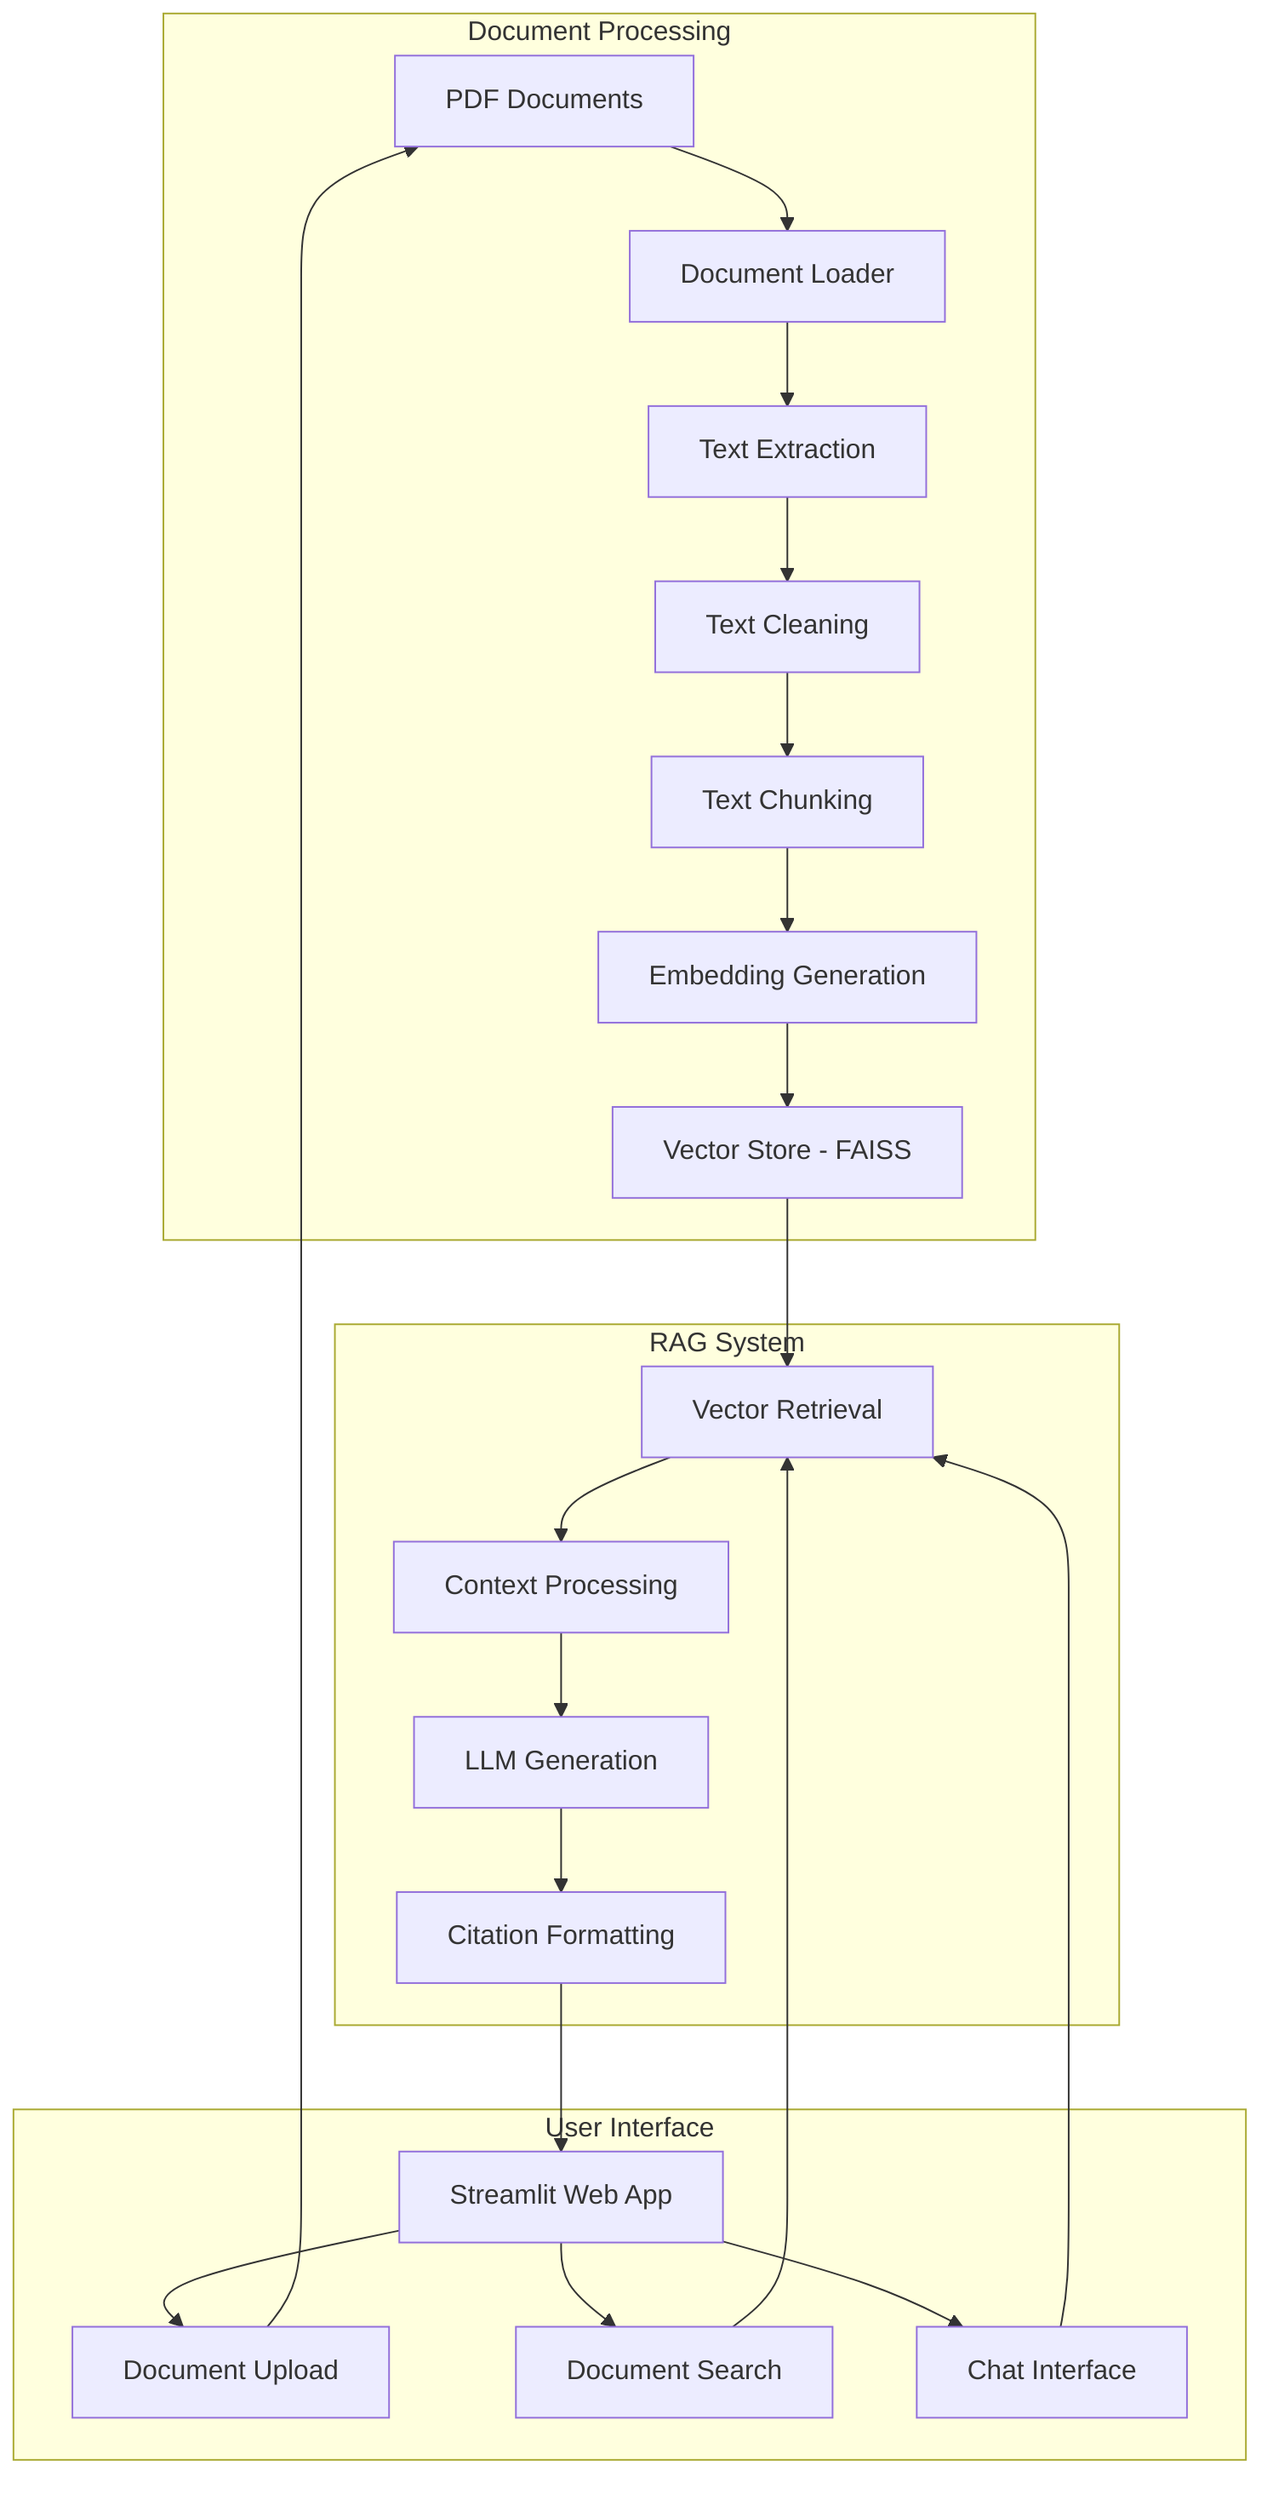 flowchart TB
    subgraph "Document Processing"
        A[PDF Documents] --> B[Document Loader]
        B --> C[Text Extraction]
        C --> D[Text Cleaning]
        D --> E[Text Chunking]
        E --> F[Embedding Generation]
        F --> G[Vector Store - FAISS]
    end
    
    subgraph "User Interface"
        H[Streamlit Web App] --> I[Document Upload]
        H --> J[Document Search]
        H --> K[Chat Interface]
    end
    
    subgraph "RAG System"
        G --> L[Vector Retrieval]
        L --> M[Context Processing]
        M --> N[LLM Generation]
        N --> O[Citation Formatting]
    end
    
    I --> A
    J --> L
    K --> L
    O --> H